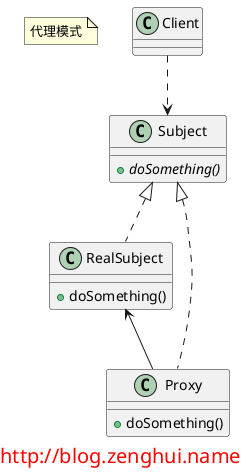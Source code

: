 @startuml

note "代理模式" as name

class Subject{
    + {abstract} doSomething()
}

class RealSubject{
    + doSomething()
}

class Proxy{
    + doSomething()
}

Subject <|.. RealSubject
Subject <|.. Proxy
RealSubject <-- Proxy

Client ..> Subject

footer
<font size="20" color="red">http://blog.zenghui.name</font>
endfooter

@enduml
